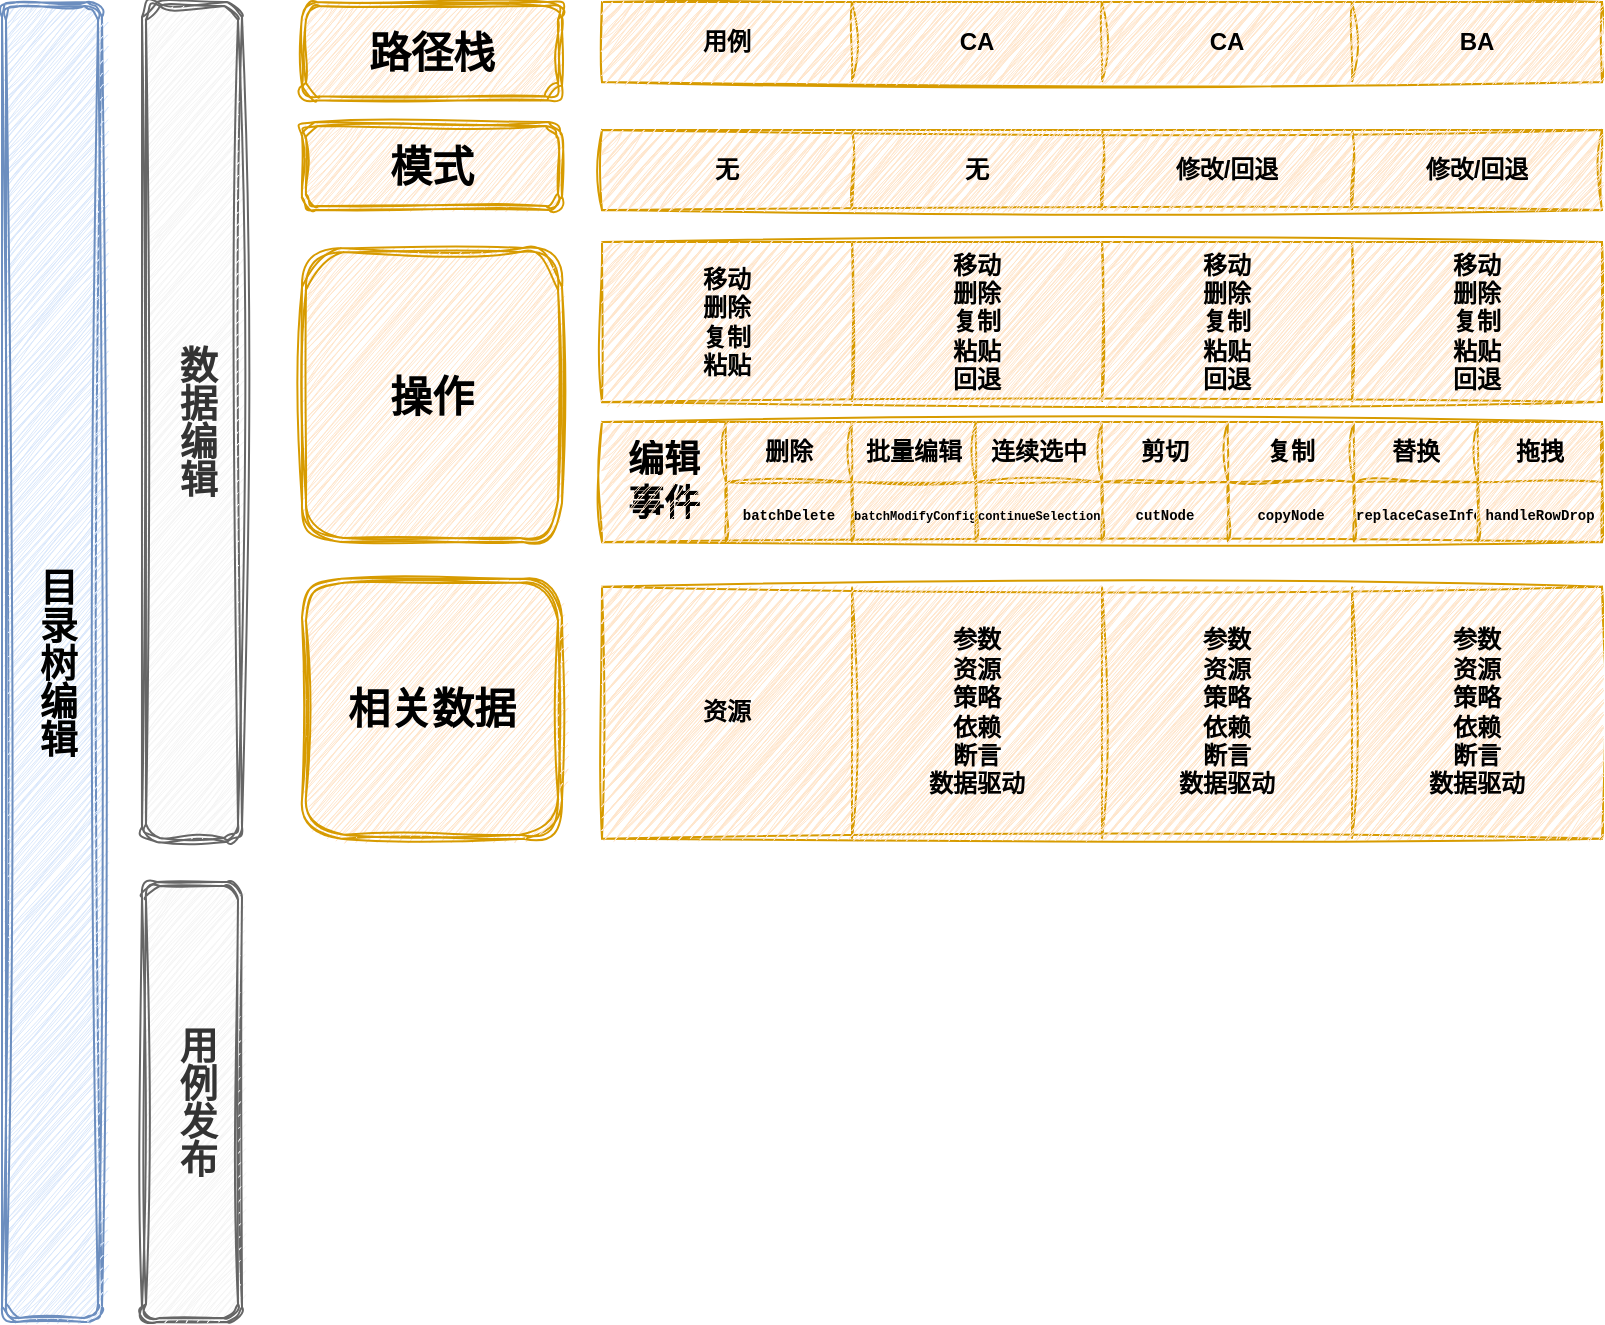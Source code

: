 <mxfile version="24.7.12">
  <diagram name="第 1 页" id="2jIvbOTID2RGHfevsf0Z">
    <mxGraphModel dx="1194" dy="716" grid="1" gridSize="10" guides="1" tooltips="1" connect="1" arrows="1" fold="1" page="1" pageScale="1" pageWidth="1169" pageHeight="1654" math="0" shadow="0">
      <root>
        <mxCell id="0" />
        <mxCell id="1" parent="0" />
        <mxCell id="aJzNuYuJcPRWzjmUSJ6a-50" value="&lt;div style=&quot;&quot;&gt;&lt;span style=&quot;font-family: Verdana; background-color: initial;&quot;&gt;&lt;font style=&quot;font-size: 19px;&quot;&gt;&lt;b&gt;目录树编辑&lt;/b&gt;&lt;/font&gt;&lt;/span&gt;&lt;br&gt;&lt;/div&gt;" style="shape=ext;double=1;rounded=1;whiteSpace=wrap;html=1;align=center;verticalAlign=middle;fontFamily=Helvetica;fontSize=12;sketch=1;curveFitting=1;jiggle=2;fillColor=#dae8fc;strokeColor=#6c8ebf;horizontal=1;textDirection=vertical-lr;" parent="1" vertex="1">
          <mxGeometry x="140" y="130" width="50" height="660" as="geometry" />
        </mxCell>
        <mxCell id="kaHUVRl_LLqGkyTW9aTp-2" value="&lt;font face=&quot;Verdana&quot;&gt;&lt;span style=&quot;font-size: 19px;&quot;&gt;&lt;b&gt;数据编辑&lt;/b&gt;&lt;/span&gt;&lt;/font&gt;" style="shape=ext;double=1;rounded=1;whiteSpace=wrap;html=1;align=center;verticalAlign=middle;fontFamily=Helvetica;fontSize=12;sketch=1;curveFitting=1;jiggle=2;fillColor=#f5f5f5;strokeColor=#666666;horizontal=1;textDirection=vertical-lr;fontColor=#333333;" vertex="1" parent="1">
          <mxGeometry x="210" y="130" width="50" height="420" as="geometry" />
        </mxCell>
        <mxCell id="kaHUVRl_LLqGkyTW9aTp-3" value="&lt;font face=&quot;Verdana&quot;&gt;&lt;span style=&quot;font-size: 19px;&quot;&gt;&lt;b&gt;用例发布&lt;/b&gt;&lt;/span&gt;&lt;/font&gt;" style="shape=ext;double=1;rounded=1;whiteSpace=wrap;html=1;align=center;verticalAlign=middle;fontFamily=Helvetica;fontSize=12;sketch=1;curveFitting=1;jiggle=2;fillColor=#f5f5f5;strokeColor=#666666;horizontal=1;textDirection=vertical-lr;fontColor=#333333;" vertex="1" parent="1">
          <mxGeometry x="210" y="570" width="50" height="220" as="geometry" />
        </mxCell>
        <mxCell id="aJzNuYuJcPRWzjmUSJ6a-13" value="" style="shape=table;startSize=0;container=1;collapsible=0;childLayout=tableLayout;fillColor=#ffe6cc;strokeColor=#d79b00;sketch=1;curveFitting=1;jiggle=2;fontStyle=1;" parent="1" vertex="1">
          <mxGeometry x="440" y="130" width="500" height="40" as="geometry" />
        </mxCell>
        <mxCell id="aJzNuYuJcPRWzjmUSJ6a-14" value="" style="shape=tableRow;horizontal=0;startSize=0;swimlaneHead=0;swimlaneBody=0;strokeColor=#d79b00;top=0;left=0;bottom=0;right=0;collapsible=0;dropTarget=0;fillColor=#ffe6cc;points=[[0,0.5],[1,0.5]];portConstraint=eastwest;fontStyle=1;sketch=1;curveFitting=1;jiggle=2;" parent="aJzNuYuJcPRWzjmUSJ6a-13" vertex="1">
          <mxGeometry width="500" height="40" as="geometry" />
        </mxCell>
        <mxCell id="aJzNuYuJcPRWzjmUSJ6a-15" value="用例" style="shape=partialRectangle;html=1;whiteSpace=wrap;connectable=0;strokeColor=#d79b00;overflow=hidden;fillColor=#ffe6cc;top=0;left=0;bottom=0;right=0;pointerEvents=1;fontStyle=1;sketch=1;curveFitting=1;jiggle=2;" parent="aJzNuYuJcPRWzjmUSJ6a-14" vertex="1">
          <mxGeometry width="125" height="40" as="geometry">
            <mxRectangle width="125" height="40" as="alternateBounds" />
          </mxGeometry>
        </mxCell>
        <mxCell id="aJzNuYuJcPRWzjmUSJ6a-16" value="CA" style="shape=partialRectangle;html=1;whiteSpace=wrap;connectable=0;strokeColor=#d79b00;overflow=hidden;fillColor=#ffe6cc;top=0;left=0;bottom=0;right=0;pointerEvents=1;fontStyle=1;sketch=1;curveFitting=1;jiggle=2;" parent="aJzNuYuJcPRWzjmUSJ6a-14" vertex="1">
          <mxGeometry x="125" width="125" height="40" as="geometry">
            <mxRectangle width="125" height="40" as="alternateBounds" />
          </mxGeometry>
        </mxCell>
        <mxCell id="aJzNuYuJcPRWzjmUSJ6a-17" value="CA" style="shape=partialRectangle;html=1;whiteSpace=wrap;connectable=0;strokeColor=#d79b00;overflow=hidden;fillColor=#ffe6cc;top=0;left=0;bottom=0;right=0;pointerEvents=1;fontStyle=1;sketch=1;curveFitting=1;jiggle=2;" parent="aJzNuYuJcPRWzjmUSJ6a-14" vertex="1">
          <mxGeometry x="250" width="125" height="40" as="geometry">
            <mxRectangle width="125" height="40" as="alternateBounds" />
          </mxGeometry>
        </mxCell>
        <mxCell id="aJzNuYuJcPRWzjmUSJ6a-18" value="BA" style="shape=partialRectangle;html=1;whiteSpace=wrap;connectable=0;strokeColor=#d79b00;overflow=hidden;fillColor=#ffe6cc;top=0;left=0;bottom=0;right=0;pointerEvents=1;fontStyle=1;sketch=1;curveFitting=1;jiggle=2;" parent="aJzNuYuJcPRWzjmUSJ6a-14" vertex="1">
          <mxGeometry x="375" width="125" height="40" as="geometry">
            <mxRectangle width="125" height="40" as="alternateBounds" />
          </mxGeometry>
        </mxCell>
        <mxCell id="aJzNuYuJcPRWzjmUSJ6a-25" value="" style="shape=table;startSize=0;container=1;collapsible=0;childLayout=tableLayout;fillColor=#ffe6cc;strokeColor=#d79b00;sketch=1;curveFitting=1;jiggle=2;fontStyle=1;" parent="1" vertex="1">
          <mxGeometry x="440" y="250" width="500" height="80" as="geometry" />
        </mxCell>
        <mxCell id="aJzNuYuJcPRWzjmUSJ6a-26" value="" style="shape=tableRow;horizontal=0;startSize=0;swimlaneHead=0;swimlaneBody=0;strokeColor=#d79b00;top=0;left=0;bottom=0;right=0;collapsible=0;dropTarget=0;fillColor=#ffe6cc;points=[[0,0.5],[1,0.5]];portConstraint=eastwest;fontStyle=1;sketch=1;curveFitting=1;jiggle=2;" parent="aJzNuYuJcPRWzjmUSJ6a-25" vertex="1">
          <mxGeometry width="500" height="80" as="geometry" />
        </mxCell>
        <mxCell id="aJzNuYuJcPRWzjmUSJ6a-27" value="移动&lt;div&gt;删除&lt;/div&gt;&lt;div&gt;复制&lt;/div&gt;&lt;div&gt;粘贴&lt;/div&gt;" style="shape=partialRectangle;html=1;whiteSpace=wrap;connectable=0;strokeColor=#d79b00;overflow=hidden;fillColor=#ffe6cc;top=0;left=0;bottom=0;right=0;pointerEvents=1;fontStyle=1;sketch=1;curveFitting=1;jiggle=2;" parent="aJzNuYuJcPRWzjmUSJ6a-26" vertex="1">
          <mxGeometry width="125" height="80" as="geometry">
            <mxRectangle width="125" height="80" as="alternateBounds" />
          </mxGeometry>
        </mxCell>
        <mxCell id="aJzNuYuJcPRWzjmUSJ6a-28" value="移动&lt;div&gt;删除&lt;/div&gt;&lt;div&gt;复制&lt;/div&gt;&lt;div&gt;粘贴&lt;/div&gt;&lt;div&gt;回退&lt;/div&gt;" style="shape=partialRectangle;html=1;whiteSpace=wrap;connectable=0;strokeColor=#d79b00;overflow=hidden;fillColor=#ffe6cc;top=0;left=0;bottom=0;right=0;pointerEvents=1;fontStyle=1;sketch=1;curveFitting=1;jiggle=2;" parent="aJzNuYuJcPRWzjmUSJ6a-26" vertex="1">
          <mxGeometry x="125" width="125" height="80" as="geometry">
            <mxRectangle width="125" height="80" as="alternateBounds" />
          </mxGeometry>
        </mxCell>
        <mxCell id="aJzNuYuJcPRWzjmUSJ6a-29" value="移动&lt;div&gt;删除&lt;/div&gt;&lt;div&gt;复制&lt;/div&gt;&lt;div&gt;粘贴&lt;/div&gt;&lt;div&gt;回退&lt;/div&gt;" style="shape=partialRectangle;html=1;whiteSpace=wrap;connectable=0;strokeColor=#d79b00;overflow=hidden;fillColor=#ffe6cc;top=0;left=0;bottom=0;right=0;pointerEvents=1;fontStyle=1;sketch=1;curveFitting=1;jiggle=2;" parent="aJzNuYuJcPRWzjmUSJ6a-26" vertex="1">
          <mxGeometry x="250" width="125" height="80" as="geometry">
            <mxRectangle width="125" height="80" as="alternateBounds" />
          </mxGeometry>
        </mxCell>
        <mxCell id="aJzNuYuJcPRWzjmUSJ6a-30" value="移动&lt;div&gt;删除&lt;/div&gt;&lt;div&gt;复制&lt;/div&gt;&lt;div&gt;粘贴&lt;/div&gt;&lt;div&gt;回退&lt;/div&gt;" style="shape=partialRectangle;html=1;whiteSpace=wrap;connectable=0;strokeColor=#d79b00;overflow=hidden;fillColor=#ffe6cc;top=0;left=0;bottom=0;right=0;pointerEvents=1;fontStyle=1;sketch=1;curveFitting=1;jiggle=2;" parent="aJzNuYuJcPRWzjmUSJ6a-26" vertex="1">
          <mxGeometry x="375" width="125" height="80" as="geometry">
            <mxRectangle width="125" height="80" as="alternateBounds" />
          </mxGeometry>
        </mxCell>
        <mxCell id="aJzNuYuJcPRWzjmUSJ6a-31" value="" style="shape=table;startSize=0;container=1;collapsible=0;childLayout=tableLayout;fillColor=#ffe6cc;strokeColor=#d79b00;sketch=1;curveFitting=1;jiggle=2;fontStyle=1;" parent="1" vertex="1">
          <mxGeometry x="440" y="194.0" width="500" height="40" as="geometry" />
        </mxCell>
        <mxCell id="aJzNuYuJcPRWzjmUSJ6a-32" value="" style="shape=tableRow;horizontal=0;startSize=0;swimlaneHead=0;swimlaneBody=0;strokeColor=#d79b00;top=0;left=0;bottom=0;right=0;collapsible=0;dropTarget=0;fillColor=#ffe6cc;points=[[0,0.5],[1,0.5]];portConstraint=eastwest;fontStyle=1;sketch=1;curveFitting=1;jiggle=2;" parent="aJzNuYuJcPRWzjmUSJ6a-31" vertex="1">
          <mxGeometry width="500" height="40" as="geometry" />
        </mxCell>
        <mxCell id="aJzNuYuJcPRWzjmUSJ6a-33" value="无" style="shape=partialRectangle;html=1;whiteSpace=wrap;connectable=0;strokeColor=#d79b00;overflow=hidden;fillColor=#ffe6cc;top=0;left=0;bottom=0;right=0;pointerEvents=1;fontStyle=1;sketch=1;curveFitting=1;jiggle=2;" parent="aJzNuYuJcPRWzjmUSJ6a-32" vertex="1">
          <mxGeometry width="125" height="40" as="geometry">
            <mxRectangle width="125" height="40" as="alternateBounds" />
          </mxGeometry>
        </mxCell>
        <mxCell id="aJzNuYuJcPRWzjmUSJ6a-34" value="无" style="shape=partialRectangle;html=1;whiteSpace=wrap;connectable=0;strokeColor=#d79b00;overflow=hidden;fillColor=#ffe6cc;top=0;left=0;bottom=0;right=0;pointerEvents=1;fontStyle=1;sketch=1;curveFitting=1;jiggle=2;" parent="aJzNuYuJcPRWzjmUSJ6a-32" vertex="1">
          <mxGeometry x="125" width="125" height="40" as="geometry">
            <mxRectangle width="125" height="40" as="alternateBounds" />
          </mxGeometry>
        </mxCell>
        <mxCell id="aJzNuYuJcPRWzjmUSJ6a-35" value="修改/回退" style="shape=partialRectangle;html=1;whiteSpace=wrap;connectable=0;strokeColor=#d79b00;overflow=hidden;fillColor=#ffe6cc;top=0;left=0;bottom=0;right=0;pointerEvents=1;fontStyle=1;sketch=1;curveFitting=1;jiggle=2;" parent="aJzNuYuJcPRWzjmUSJ6a-32" vertex="1">
          <mxGeometry x="250" width="125" height="40" as="geometry">
            <mxRectangle width="125" height="40" as="alternateBounds" />
          </mxGeometry>
        </mxCell>
        <mxCell id="aJzNuYuJcPRWzjmUSJ6a-36" value="修改/回退" style="shape=partialRectangle;html=1;whiteSpace=wrap;connectable=0;strokeColor=#d79b00;overflow=hidden;fillColor=#ffe6cc;top=0;left=0;bottom=0;right=0;pointerEvents=1;fontStyle=1;sketch=1;curveFitting=1;jiggle=2;" parent="aJzNuYuJcPRWzjmUSJ6a-32" vertex="1">
          <mxGeometry x="375" width="125" height="40" as="geometry">
            <mxRectangle width="125" height="40" as="alternateBounds" />
          </mxGeometry>
        </mxCell>
        <mxCell id="aJzNuYuJcPRWzjmUSJ6a-39" value="" style="shape=table;startSize=0;container=1;collapsible=0;childLayout=tableLayout;fillColor=#ffe6cc;strokeColor=#d79b00;sketch=1;curveFitting=1;jiggle=2;fontStyle=1;" parent="1" vertex="1">
          <mxGeometry x="440" y="422.34" width="500" height="126" as="geometry" />
        </mxCell>
        <mxCell id="aJzNuYuJcPRWzjmUSJ6a-40" value="" style="shape=tableRow;horizontal=0;startSize=0;swimlaneHead=0;swimlaneBody=0;strokeColor=#d79b00;top=0;left=0;bottom=0;right=0;collapsible=0;dropTarget=0;fillColor=#ffe6cc;points=[[0,0.5],[1,0.5]];portConstraint=eastwest;fontStyle=1;sketch=1;curveFitting=1;jiggle=2;" parent="aJzNuYuJcPRWzjmUSJ6a-39" vertex="1">
          <mxGeometry width="500" height="126" as="geometry" />
        </mxCell>
        <mxCell id="aJzNuYuJcPRWzjmUSJ6a-41" value="资源" style="shape=partialRectangle;html=1;whiteSpace=wrap;connectable=0;strokeColor=#d79b00;overflow=hidden;fillColor=#ffe6cc;top=0;left=0;bottom=0;right=0;pointerEvents=1;fontStyle=1;sketch=1;curveFitting=1;jiggle=2;" parent="aJzNuYuJcPRWzjmUSJ6a-40" vertex="1">
          <mxGeometry width="125" height="126" as="geometry">
            <mxRectangle width="125" height="126" as="alternateBounds" />
          </mxGeometry>
        </mxCell>
        <mxCell id="aJzNuYuJcPRWzjmUSJ6a-42" value="&lt;div&gt;参数&lt;/div&gt;资源&lt;div&gt;策略&lt;/div&gt;&lt;div&gt;依赖&lt;/div&gt;&lt;div&gt;断言&lt;/div&gt;&lt;div&gt;数据驱动&lt;/div&gt;" style="shape=partialRectangle;html=1;whiteSpace=wrap;connectable=0;strokeColor=#d79b00;overflow=hidden;fillColor=#ffe6cc;top=0;left=0;bottom=0;right=0;pointerEvents=1;fontStyle=1;sketch=1;curveFitting=1;jiggle=2;" parent="aJzNuYuJcPRWzjmUSJ6a-40" vertex="1">
          <mxGeometry x="125" width="125" height="126" as="geometry">
            <mxRectangle width="125" height="126" as="alternateBounds" />
          </mxGeometry>
        </mxCell>
        <mxCell id="aJzNuYuJcPRWzjmUSJ6a-43" value="&lt;div&gt;参数&lt;/div&gt;资源&lt;div&gt;策略&lt;/div&gt;&lt;div&gt;依赖&lt;/div&gt;&lt;div&gt;断言&lt;/div&gt;&lt;div&gt;数据驱动&lt;/div&gt;" style="shape=partialRectangle;html=1;whiteSpace=wrap;connectable=0;strokeColor=#d79b00;overflow=hidden;fillColor=#ffe6cc;top=0;left=0;bottom=0;right=0;pointerEvents=1;fontStyle=1;sketch=1;curveFitting=1;jiggle=2;" parent="aJzNuYuJcPRWzjmUSJ6a-40" vertex="1">
          <mxGeometry x="250" width="125" height="126" as="geometry">
            <mxRectangle width="125" height="126" as="alternateBounds" />
          </mxGeometry>
        </mxCell>
        <mxCell id="aJzNuYuJcPRWzjmUSJ6a-44" value="&lt;div&gt;参数&lt;/div&gt;资源&lt;div&gt;策略&lt;/div&gt;&lt;div&gt;依赖&lt;/div&gt;&lt;div&gt;断言&lt;/div&gt;&lt;div&gt;数据驱动&lt;/div&gt;" style="shape=partialRectangle;html=1;whiteSpace=wrap;connectable=0;strokeColor=#d79b00;overflow=hidden;fillColor=#ffe6cc;top=0;left=0;bottom=0;right=0;pointerEvents=1;fontStyle=1;sketch=1;curveFitting=1;jiggle=2;" parent="aJzNuYuJcPRWzjmUSJ6a-40" vertex="1">
          <mxGeometry x="375" width="125" height="126" as="geometry">
            <mxRectangle width="125" height="126" as="alternateBounds" />
          </mxGeometry>
        </mxCell>
        <mxCell id="aJzNuYuJcPRWzjmUSJ6a-46" value="&lt;span style=&quot;font-size: 21px; font-weight: 700; text-wrap: nowrap;&quot;&gt;路径栈&lt;/span&gt;" style="shape=ext;double=1;rounded=1;whiteSpace=wrap;html=1;strokeColor=#d79b00;align=center;verticalAlign=middle;fontFamily=Helvetica;fontSize=12;fillColor=#ffe6cc;sketch=1;curveFitting=1;jiggle=2;" parent="1" vertex="1">
          <mxGeometry x="290" y="130.0" width="130" height="49.16" as="geometry" />
        </mxCell>
        <mxCell id="aJzNuYuJcPRWzjmUSJ6a-47" value="&lt;span style=&quot;font-size: 21px; text-wrap: nowrap;&quot;&gt;&lt;b&gt;操作&lt;/b&gt;&lt;/span&gt;" style="shape=ext;double=1;rounded=1;whiteSpace=wrap;html=1;strokeColor=#d79b00;align=center;verticalAlign=middle;fontFamily=Helvetica;fontSize=12;fillColor=#ffe6cc;sketch=1;curveFitting=1;jiggle=2;" parent="1" vertex="1">
          <mxGeometry x="290" y="253" width="130" height="147" as="geometry" />
        </mxCell>
        <mxCell id="aJzNuYuJcPRWzjmUSJ6a-48" value="&lt;span style=&quot;font-size: 21px; font-weight: 700; text-wrap: nowrap;&quot;&gt;模式&lt;/span&gt;" style="shape=ext;double=1;rounded=1;whiteSpace=wrap;html=1;strokeColor=#d79b00;align=center;verticalAlign=middle;fontFamily=Helvetica;fontSize=12;fillColor=#ffe6cc;sketch=1;curveFitting=1;jiggle=2;" parent="1" vertex="1">
          <mxGeometry x="290" y="190.0" width="130" height="44" as="geometry" />
        </mxCell>
        <mxCell id="aJzNuYuJcPRWzjmUSJ6a-49" value="&lt;span style=&quot;font-size: 21px; font-weight: 700; text-wrap: nowrap;&quot;&gt;相关数据&lt;/span&gt;" style="shape=ext;double=1;rounded=1;whiteSpace=wrap;html=1;strokeColor=#d79b00;align=center;verticalAlign=middle;fontFamily=Helvetica;fontSize=12;fillColor=#ffe6cc;sketch=1;curveFitting=1;jiggle=2;" parent="1" vertex="1">
          <mxGeometry x="290" y="418.34" width="130" height="130" as="geometry" />
        </mxCell>
        <mxCell id="kaHUVRl_LLqGkyTW9aTp-51" value="" style="shape=table;startSize=0;container=1;collapsible=0;childLayout=tableLayout;sketch=1;curveFitting=1;jiggle=2;fillColor=#ffe6cc;strokeColor=#d79b00;" vertex="1" parent="1">
          <mxGeometry x="440" y="340" width="500" height="60" as="geometry" />
        </mxCell>
        <mxCell id="kaHUVRl_LLqGkyTW9aTp-52" value="" style="shape=tableRow;horizontal=0;startSize=0;swimlaneHead=0;swimlaneBody=0;strokeColor=#d79b00;top=0;left=0;bottom=0;right=0;collapsible=0;dropTarget=0;fillColor=#ffe6cc;points=[[0,0.5],[1,0.5]];portConstraint=eastwest;sketch=1;curveFitting=1;jiggle=2;" vertex="1" parent="kaHUVRl_LLqGkyTW9aTp-51">
          <mxGeometry width="500" height="30" as="geometry" />
        </mxCell>
        <mxCell id="kaHUVRl_LLqGkyTW9aTp-53" value="&lt;font style=&quot;font-size: 18px;&quot;&gt;&lt;b&gt;编辑&lt;/b&gt;&lt;/font&gt;&lt;div style=&quot;font-size: 18px;&quot;&gt;&lt;font style=&quot;font-size: 18px;&quot;&gt;&lt;b&gt;事件&lt;/b&gt;&lt;/font&gt;&lt;/div&gt;" style="shape=partialRectangle;html=1;whiteSpace=wrap;connectable=0;strokeColor=#d79b00;overflow=hidden;fillColor=#ffe6cc;top=0;left=0;bottom=0;right=0;pointerEvents=1;sketch=1;curveFitting=1;jiggle=2;rowspan=2;colspan=1;" vertex="1" parent="kaHUVRl_LLqGkyTW9aTp-52">
          <mxGeometry width="62" height="60" as="geometry">
            <mxRectangle width="62" height="30" as="alternateBounds" />
          </mxGeometry>
        </mxCell>
        <mxCell id="kaHUVRl_LLqGkyTW9aTp-54" value="&lt;b&gt;删除&lt;/b&gt;" style="shape=partialRectangle;html=1;whiteSpace=wrap;connectable=0;strokeColor=#d79b00;overflow=hidden;fillColor=#ffe6cc;top=0;left=0;bottom=0;right=0;pointerEvents=1;sketch=1;curveFitting=1;jiggle=2;" vertex="1" parent="kaHUVRl_LLqGkyTW9aTp-52">
          <mxGeometry x="62" width="63" height="30" as="geometry">
            <mxRectangle width="63" height="30" as="alternateBounds" />
          </mxGeometry>
        </mxCell>
        <mxCell id="kaHUVRl_LLqGkyTW9aTp-55" value="&lt;b&gt;批量编辑&lt;/b&gt;" style="shape=partialRectangle;html=1;whiteSpace=wrap;connectable=0;strokeColor=#d79b00;overflow=hidden;fillColor=#ffe6cc;top=0;left=0;bottom=0;right=0;pointerEvents=1;sketch=1;curveFitting=1;jiggle=2;" vertex="1" parent="kaHUVRl_LLqGkyTW9aTp-52">
          <mxGeometry x="125" width="62" height="30" as="geometry">
            <mxRectangle width="62" height="30" as="alternateBounds" />
          </mxGeometry>
        </mxCell>
        <mxCell id="kaHUVRl_LLqGkyTW9aTp-56" value="&lt;span style=&quot;font-weight: 700;&quot;&gt;连续选中&lt;/span&gt;" style="shape=partialRectangle;html=1;whiteSpace=wrap;connectable=0;strokeColor=#d79b00;overflow=hidden;fillColor=#ffe6cc;top=0;left=0;bottom=0;right=0;pointerEvents=1;sketch=1;curveFitting=1;jiggle=2;" vertex="1" parent="kaHUVRl_LLqGkyTW9aTp-52">
          <mxGeometry x="187" width="63" height="30" as="geometry">
            <mxRectangle width="63" height="30" as="alternateBounds" />
          </mxGeometry>
        </mxCell>
        <mxCell id="kaHUVRl_LLqGkyTW9aTp-57" value="&lt;span style=&quot;font-weight: 700;&quot;&gt;剪切&lt;/span&gt;" style="shape=partialRectangle;html=1;whiteSpace=wrap;connectable=0;strokeColor=#d79b00;overflow=hidden;fillColor=#ffe6cc;top=0;left=0;bottom=0;right=0;pointerEvents=1;sketch=1;curveFitting=1;jiggle=2;" vertex="1" parent="kaHUVRl_LLqGkyTW9aTp-52">
          <mxGeometry x="250" width="63" height="30" as="geometry">
            <mxRectangle width="63" height="30" as="alternateBounds" />
          </mxGeometry>
        </mxCell>
        <mxCell id="kaHUVRl_LLqGkyTW9aTp-58" value="&lt;span style=&quot;font-weight: 700;&quot;&gt;复制&lt;/span&gt;" style="shape=partialRectangle;html=1;whiteSpace=wrap;connectable=0;strokeColor=#d79b00;overflow=hidden;fillColor=#ffe6cc;top=0;left=0;bottom=0;right=0;pointerEvents=1;sketch=1;curveFitting=1;jiggle=2;" vertex="1" parent="kaHUVRl_LLqGkyTW9aTp-52">
          <mxGeometry x="313" width="63" height="30" as="geometry">
            <mxRectangle width="63" height="30" as="alternateBounds" />
          </mxGeometry>
        </mxCell>
        <mxCell id="kaHUVRl_LLqGkyTW9aTp-59" value="&lt;span style=&quot;font-weight: 700;&quot;&gt;替换&lt;/span&gt;" style="shape=partialRectangle;html=1;whiteSpace=wrap;connectable=0;strokeColor=#d79b00;overflow=hidden;fillColor=#ffe6cc;top=0;left=0;bottom=0;right=0;pointerEvents=1;sketch=1;curveFitting=1;jiggle=2;" vertex="1" parent="kaHUVRl_LLqGkyTW9aTp-52">
          <mxGeometry x="376" width="62" height="30" as="geometry">
            <mxRectangle width="62" height="30" as="alternateBounds" />
          </mxGeometry>
        </mxCell>
        <mxCell id="kaHUVRl_LLqGkyTW9aTp-84" value="&lt;span style=&quot;font-weight: 700;&quot;&gt;拖拽&lt;/span&gt;" style="shape=partialRectangle;html=1;whiteSpace=wrap;connectable=0;strokeColor=#d79b00;overflow=hidden;fillColor=#ffe6cc;top=0;left=0;bottom=0;right=0;pointerEvents=1;sketch=1;curveFitting=1;jiggle=2;" vertex="1" parent="kaHUVRl_LLqGkyTW9aTp-52">
          <mxGeometry x="438" width="62" height="30" as="geometry">
            <mxRectangle width="62" height="30" as="alternateBounds" />
          </mxGeometry>
        </mxCell>
        <mxCell id="kaHUVRl_LLqGkyTW9aTp-60" value="" style="shape=tableRow;horizontal=0;startSize=0;swimlaneHead=0;swimlaneBody=0;strokeColor=#d79b00;top=0;left=0;bottom=0;right=0;collapsible=0;dropTarget=0;fillColor=#ffe6cc;points=[[0,0.5],[1,0.5]];portConstraint=eastwest;sketch=1;curveFitting=1;jiggle=2;" vertex="1" parent="kaHUVRl_LLqGkyTW9aTp-51">
          <mxGeometry y="30" width="500" height="30" as="geometry" />
        </mxCell>
        <mxCell id="kaHUVRl_LLqGkyTW9aTp-61" value="" style="shape=partialRectangle;html=1;whiteSpace=wrap;connectable=0;strokeColor=#b85450;overflow=hidden;fillColor=#f8cecc;top=0;left=0;bottom=0;right=0;pointerEvents=1;sketch=1;curveFitting=1;jiggle=2;" vertex="1" visible="0" parent="kaHUVRl_LLqGkyTW9aTp-60">
          <mxGeometry width="62" height="30" as="geometry">
            <mxRectangle width="62" height="30" as="alternateBounds" />
          </mxGeometry>
        </mxCell>
        <mxCell id="kaHUVRl_LLqGkyTW9aTp-62" value="&lt;span style=&quot;font-family: Consolas, &amp;quot;Courier New&amp;quot;, monospace; font-size: 7px; font-weight: 700; white-space: pre;&quot;&gt;batchDelete&lt;/span&gt;" style="shape=partialRectangle;html=1;whiteSpace=wrap;connectable=0;strokeColor=#d79b00;overflow=hidden;fillColor=#ffe6cc;top=0;left=0;bottom=0;right=0;pointerEvents=1;sketch=1;curveFitting=1;jiggle=2;" vertex="1" parent="kaHUVRl_LLqGkyTW9aTp-60">
          <mxGeometry x="62" width="63" height="30" as="geometry">
            <mxRectangle width="63" height="30" as="alternateBounds" />
          </mxGeometry>
        </mxCell>
        <mxCell id="kaHUVRl_LLqGkyTW9aTp-63" value="&lt;b style=&quot;font-family: Consolas, &amp;quot;Courier New&amp;quot;, monospace; white-space: pre;&quot;&gt;&lt;font style=&quot;font-size: 6px;&quot;&gt;batchModifyConfig&lt;/font&gt;&lt;/b&gt;" style="shape=partialRectangle;html=1;whiteSpace=wrap;connectable=0;strokeColor=#d79b00;overflow=hidden;fillColor=#ffe6cc;top=0;left=0;bottom=0;right=0;pointerEvents=1;sketch=1;curveFitting=1;jiggle=2;" vertex="1" parent="kaHUVRl_LLqGkyTW9aTp-60">
          <mxGeometry x="125" width="62" height="30" as="geometry">
            <mxRectangle width="62" height="30" as="alternateBounds" />
          </mxGeometry>
        </mxCell>
        <mxCell id="kaHUVRl_LLqGkyTW9aTp-64" value="&lt;span style=&quot;font-family: Consolas, &amp;quot;Courier New&amp;quot;, monospace; font-size: 6px; font-weight: 700; white-space: pre;&quot;&gt;continueSelection&lt;/span&gt;" style="shape=partialRectangle;html=1;whiteSpace=wrap;connectable=0;strokeColor=#d79b00;overflow=hidden;fillColor=#ffe6cc;top=0;left=0;bottom=0;right=0;pointerEvents=1;sketch=1;curveFitting=1;jiggle=2;" vertex="1" parent="kaHUVRl_LLqGkyTW9aTp-60">
          <mxGeometry x="187" width="63" height="30" as="geometry">
            <mxRectangle width="63" height="30" as="alternateBounds" />
          </mxGeometry>
        </mxCell>
        <mxCell id="kaHUVRl_LLqGkyTW9aTp-65" value="&lt;span style=&quot;font-family: Consolas, &amp;quot;Courier New&amp;quot;, monospace; font-size: 7px; font-weight: 700; white-space: pre;&quot;&gt;cutNode&lt;/span&gt;" style="shape=partialRectangle;html=1;whiteSpace=wrap;connectable=0;strokeColor=#d79b00;overflow=hidden;fillColor=#ffe6cc;top=0;left=0;bottom=0;right=0;pointerEvents=1;sketch=1;curveFitting=1;jiggle=2;" vertex="1" parent="kaHUVRl_LLqGkyTW9aTp-60">
          <mxGeometry x="250" width="63" height="30" as="geometry">
            <mxRectangle width="63" height="30" as="alternateBounds" />
          </mxGeometry>
        </mxCell>
        <mxCell id="kaHUVRl_LLqGkyTW9aTp-66" value="&lt;span style=&quot;font-family: Consolas, &amp;quot;Courier New&amp;quot;, monospace; font-size: 7px; font-weight: 700; white-space: pre;&quot;&gt;copyNode&lt;/span&gt;" style="shape=partialRectangle;html=1;whiteSpace=wrap;connectable=0;strokeColor=#d79b00;overflow=hidden;fillColor=#ffe6cc;top=0;left=0;bottom=0;right=0;pointerEvents=1;sketch=1;curveFitting=1;jiggle=2;" vertex="1" parent="kaHUVRl_LLqGkyTW9aTp-60">
          <mxGeometry x="313" width="63" height="30" as="geometry">
            <mxRectangle width="63" height="30" as="alternateBounds" />
          </mxGeometry>
        </mxCell>
        <mxCell id="kaHUVRl_LLqGkyTW9aTp-67" value="&lt;span style=&quot;font-family: Consolas, &amp;quot;Courier New&amp;quot;, monospace; font-size: 7px; font-weight: 700; white-space: pre;&quot;&gt;replaceCaseInfo&lt;/span&gt;" style="shape=partialRectangle;html=1;whiteSpace=wrap;connectable=0;strokeColor=#d79b00;overflow=hidden;fillColor=#ffe6cc;top=0;left=0;bottom=0;right=0;pointerEvents=1;sketch=1;curveFitting=1;jiggle=2;" vertex="1" parent="kaHUVRl_LLqGkyTW9aTp-60">
          <mxGeometry x="376" width="62" height="30" as="geometry">
            <mxRectangle width="62" height="30" as="alternateBounds" />
          </mxGeometry>
        </mxCell>
        <mxCell id="kaHUVRl_LLqGkyTW9aTp-85" value="&lt;span style=&quot;font-family: Consolas, &amp;quot;Courier New&amp;quot;, monospace; font-size: 7px; font-weight: 700; white-space: pre;&quot;&gt;handleRowDrop&lt;/span&gt;" style="shape=partialRectangle;html=1;whiteSpace=wrap;connectable=0;strokeColor=#d79b00;overflow=hidden;fillColor=#ffe6cc;top=0;left=0;bottom=0;right=0;pointerEvents=1;sketch=1;curveFitting=1;jiggle=2;" vertex="1" parent="kaHUVRl_LLqGkyTW9aTp-60">
          <mxGeometry x="438" width="62" height="30" as="geometry">
            <mxRectangle width="62" height="30" as="alternateBounds" />
          </mxGeometry>
        </mxCell>
      </root>
    </mxGraphModel>
  </diagram>
</mxfile>

